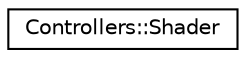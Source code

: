 digraph "Graphical Class Hierarchy"
{
  edge [fontname="Helvetica",fontsize="10",labelfontname="Helvetica",labelfontsize="10"];
  node [fontname="Helvetica",fontsize="10",shape=record];
  rankdir="LR";
  Node0 [label="Controllers::Shader",height=0.2,width=0.4,color="black", fillcolor="white", style="filled",URL="$class_controllers_1_1_shader.html",tooltip="Creates, compiles, and manages specific shaders Initializes shader functions and applies them to curr..."];
}
